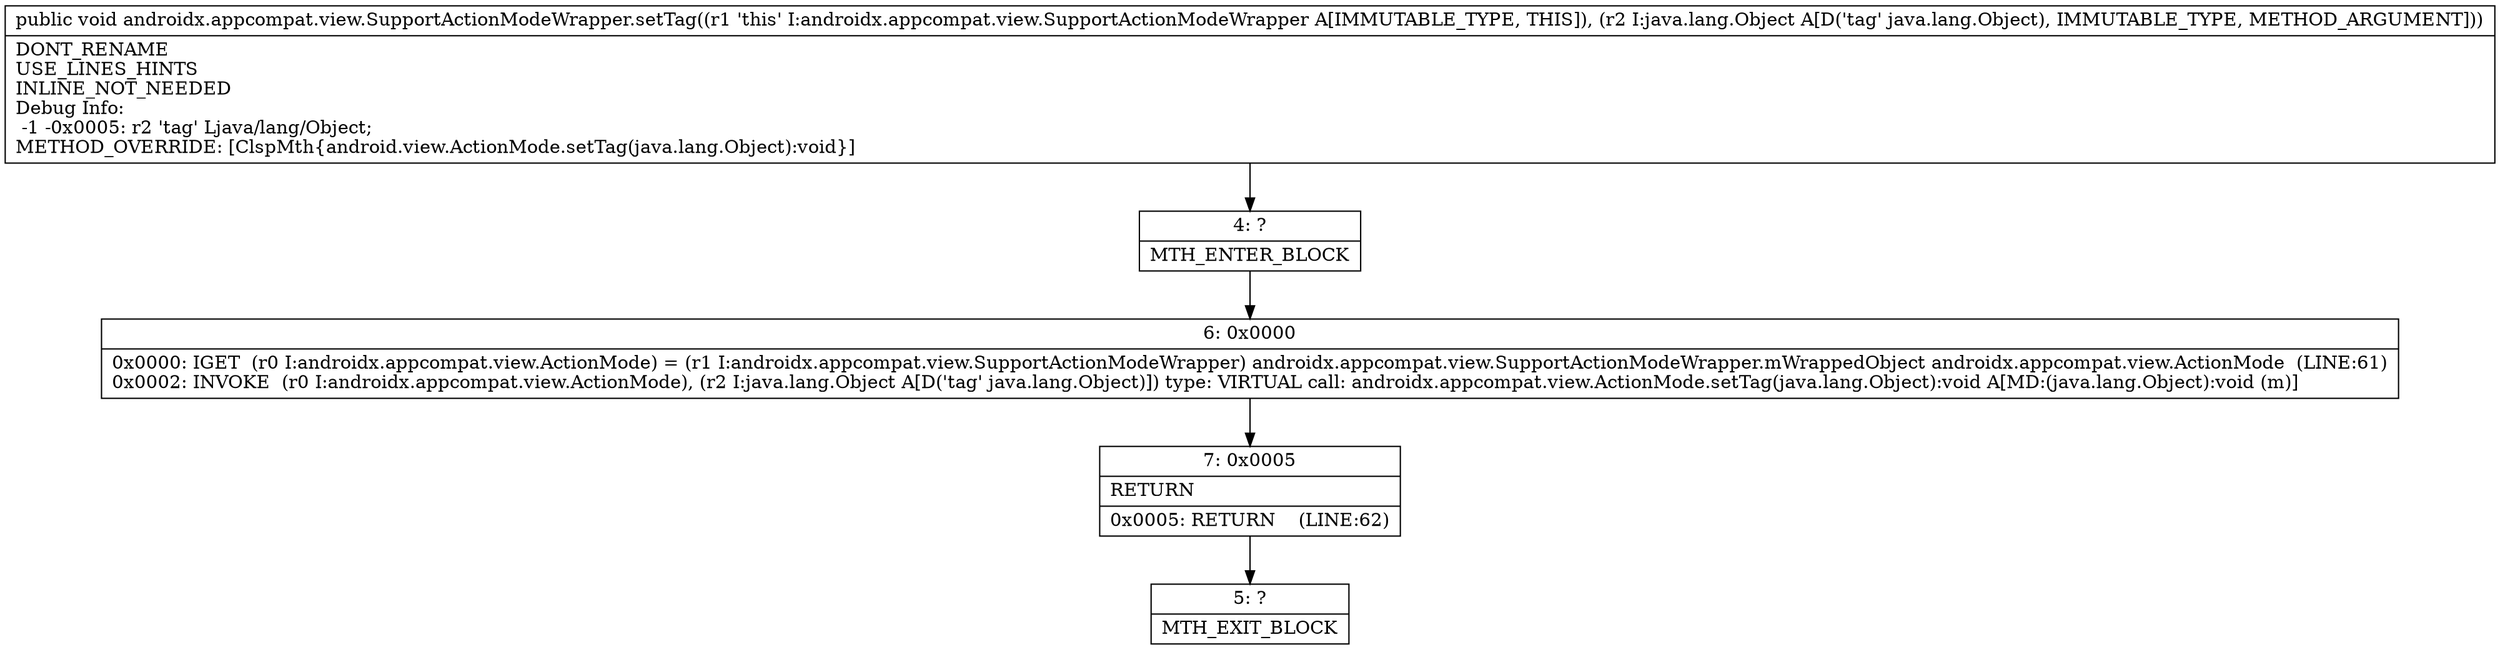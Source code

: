 digraph "CFG forandroidx.appcompat.view.SupportActionModeWrapper.setTag(Ljava\/lang\/Object;)V" {
Node_4 [shape=record,label="{4\:\ ?|MTH_ENTER_BLOCK\l}"];
Node_6 [shape=record,label="{6\:\ 0x0000|0x0000: IGET  (r0 I:androidx.appcompat.view.ActionMode) = (r1 I:androidx.appcompat.view.SupportActionModeWrapper) androidx.appcompat.view.SupportActionModeWrapper.mWrappedObject androidx.appcompat.view.ActionMode  (LINE:61)\l0x0002: INVOKE  (r0 I:androidx.appcompat.view.ActionMode), (r2 I:java.lang.Object A[D('tag' java.lang.Object)]) type: VIRTUAL call: androidx.appcompat.view.ActionMode.setTag(java.lang.Object):void A[MD:(java.lang.Object):void (m)]\l}"];
Node_7 [shape=record,label="{7\:\ 0x0005|RETURN\l|0x0005: RETURN    (LINE:62)\l}"];
Node_5 [shape=record,label="{5\:\ ?|MTH_EXIT_BLOCK\l}"];
MethodNode[shape=record,label="{public void androidx.appcompat.view.SupportActionModeWrapper.setTag((r1 'this' I:androidx.appcompat.view.SupportActionModeWrapper A[IMMUTABLE_TYPE, THIS]), (r2 I:java.lang.Object A[D('tag' java.lang.Object), IMMUTABLE_TYPE, METHOD_ARGUMENT]))  | DONT_RENAME\lUSE_LINES_HINTS\lINLINE_NOT_NEEDED\lDebug Info:\l  \-1 \-0x0005: r2 'tag' Ljava\/lang\/Object;\lMETHOD_OVERRIDE: [ClspMth\{android.view.ActionMode.setTag(java.lang.Object):void\}]\l}"];
MethodNode -> Node_4;Node_4 -> Node_6;
Node_6 -> Node_7;
Node_7 -> Node_5;
}


